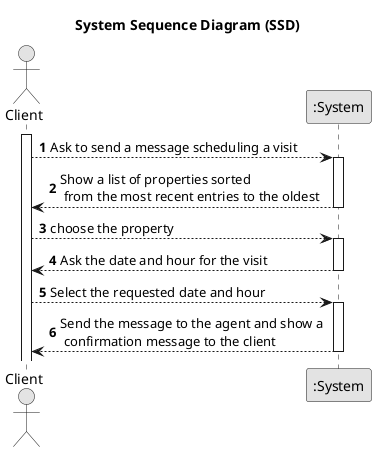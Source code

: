@startuml
skinparam monochrome true
skinparam packageStyle rectangle
skinparam shadowing false

title System Sequence Diagram (SSD)

autonumber

actor "Client" as Client
participant ":System" as System

activate Client

    Client --> System : Ask to send a message scheduling a visit
    activate System
    System --> Client : Show a list of properties sorted \n from the most recent entries to the oldest
    deactivate System

    Client --> System : choose the property
    activate System
    System --> Client : Ask the date and hour for the visit
    deactivate System

    Client --> System : Select the requested date and hour
     activate System

    System --> Client : Send the message to the agent and show a \n confirmation message to the client
    deactivate System


@enduml